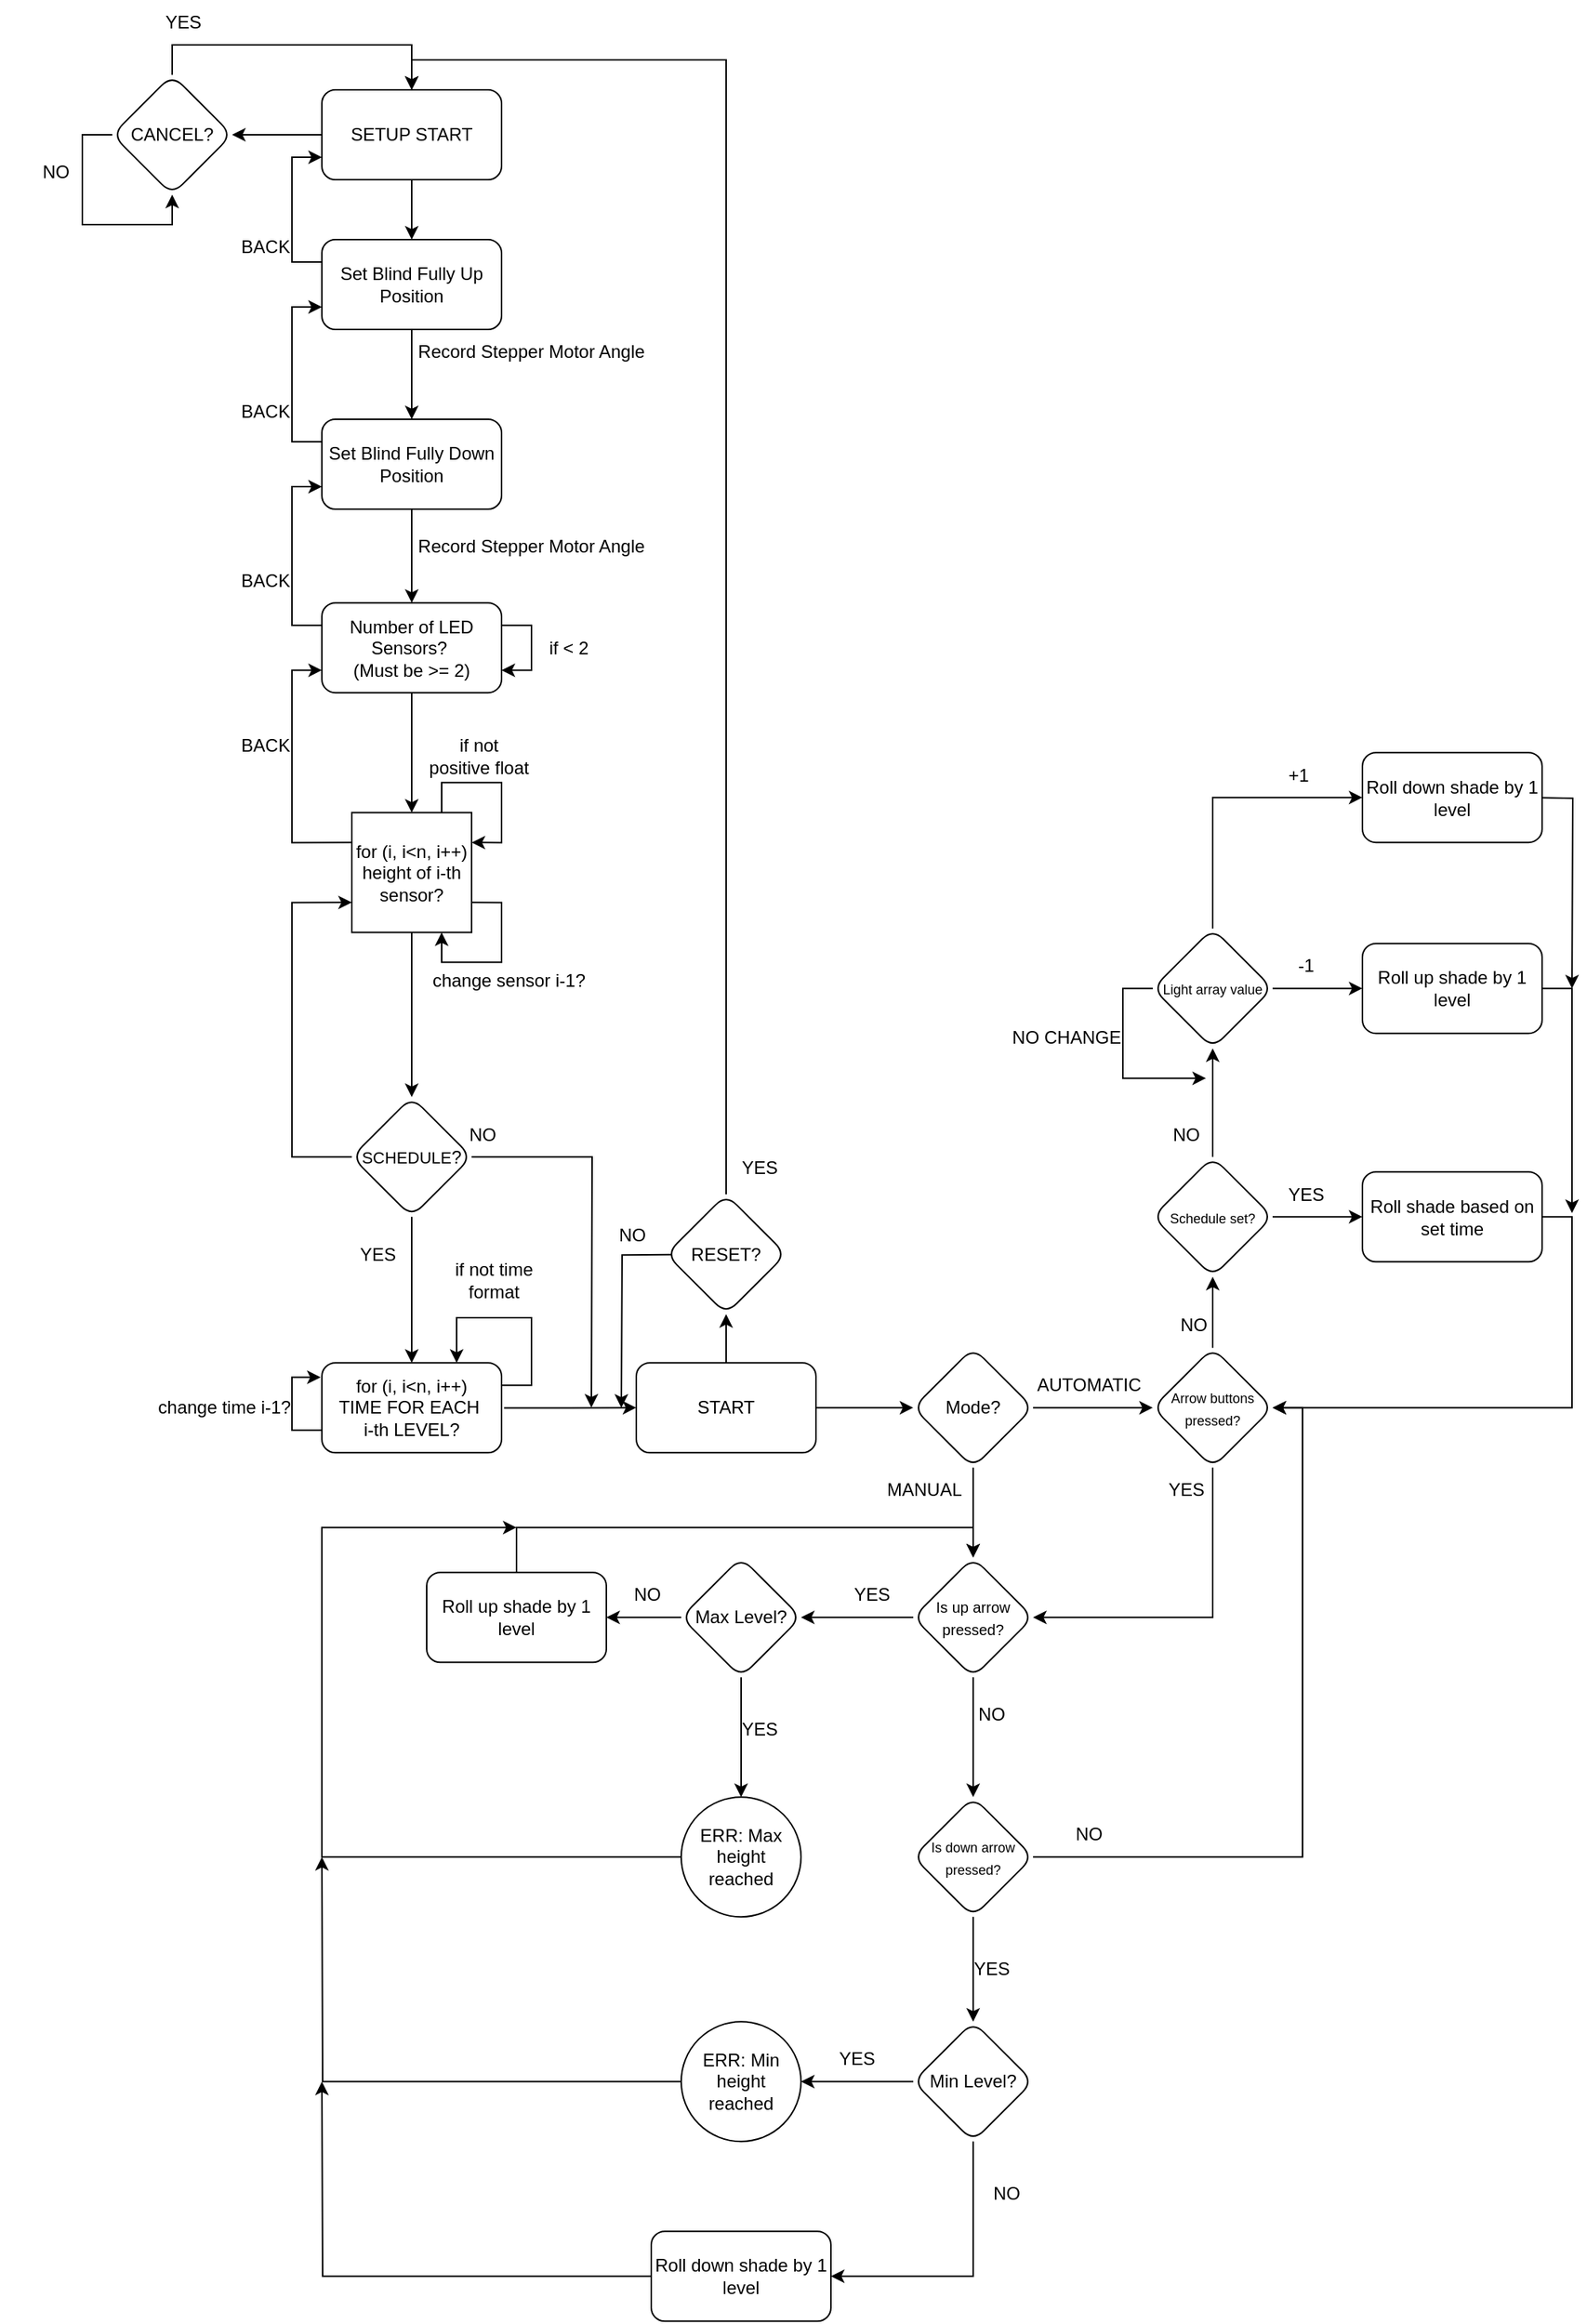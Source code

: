 <mxfile version="28.2.5">
  <diagram name="Page-1" id="s3qUfst04Xn6BXHx2fDA">
    <mxGraphModel dx="1600" dy="1020" grid="1" gridSize="10" guides="1" tooltips="1" connect="1" arrows="1" fold="1" page="1" pageScale="1" pageWidth="1169" pageHeight="1654" background="none" math="0" shadow="0">
      <root>
        <mxCell id="0" />
        <mxCell id="1" parent="0" />
        <mxCell id="XKMVD-KwKPAGE6R3IPx5-100" style="edgeStyle=orthogonalEdgeStyle;rounded=0;orthogonalLoop=1;jettySize=auto;html=1;exitX=0;exitY=0.5;exitDx=0;exitDy=0;entryX=1;entryY=0.5;entryDx=0;entryDy=0;" parent="1" source="kvbrF2QY3DVPnfHmgTct-3" target="XKMVD-KwKPAGE6R3IPx5-82" edge="1">
          <mxGeometry relative="1" as="geometry" />
        </mxCell>
        <mxCell id="8uAbhAx_YuU3k83pASCr-5" value="" style="edgeStyle=orthogonalEdgeStyle;rounded=0;orthogonalLoop=1;jettySize=auto;html=1;" edge="1" parent="1" source="kvbrF2QY3DVPnfHmgTct-3" target="8uAbhAx_YuU3k83pASCr-4">
          <mxGeometry relative="1" as="geometry" />
        </mxCell>
        <mxCell id="kvbrF2QY3DVPnfHmgTct-3" value="SETUP START" style="rounded=1;whiteSpace=wrap;html=1;" parent="1" vertex="1">
          <mxGeometry x="270" y="60" width="120" height="60" as="geometry" />
        </mxCell>
        <mxCell id="kvbrF2QY3DVPnfHmgTct-24" value="if not positive float" style="text;html=1;align=center;verticalAlign=middle;whiteSpace=wrap;rounded=0;" parent="1" vertex="1">
          <mxGeometry x="340" y="482.64" width="70" height="45" as="geometry" />
        </mxCell>
        <mxCell id="XKMVD-KwKPAGE6R3IPx5-8" value="" style="edgeStyle=orthogonalEdgeStyle;rounded=0;orthogonalLoop=1;jettySize=auto;html=1;" parent="1" source="XKMVD-KwKPAGE6R3IPx5-1" target="XKMVD-KwKPAGE6R3IPx5-7" edge="1">
          <mxGeometry relative="1" as="geometry" />
        </mxCell>
        <mxCell id="XKMVD-KwKPAGE6R3IPx5-95" value="" style="edgeStyle=orthogonalEdgeStyle;rounded=0;orthogonalLoop=1;jettySize=auto;html=1;" parent="1" source="XKMVD-KwKPAGE6R3IPx5-1" target="XKMVD-KwKPAGE6R3IPx5-94" edge="1">
          <mxGeometry relative="1" as="geometry" />
        </mxCell>
        <mxCell id="XKMVD-KwKPAGE6R3IPx5-1" value="START" style="whiteSpace=wrap;html=1;rounded=1;" parent="1" vertex="1">
          <mxGeometry x="480" y="910.11" width="120" height="60" as="geometry" />
        </mxCell>
        <mxCell id="XKMVD-KwKPAGE6R3IPx5-12" value="" style="edgeStyle=orthogonalEdgeStyle;rounded=0;orthogonalLoop=1;jettySize=auto;html=1;" parent="1" source="XKMVD-KwKPAGE6R3IPx5-7" target="XKMVD-KwKPAGE6R3IPx5-11" edge="1">
          <mxGeometry relative="1" as="geometry" />
        </mxCell>
        <mxCell id="XKMVD-KwKPAGE6R3IPx5-16" value="" style="edgeStyle=orthogonalEdgeStyle;rounded=0;orthogonalLoop=1;jettySize=auto;html=1;" parent="1" source="XKMVD-KwKPAGE6R3IPx5-7" target="XKMVD-KwKPAGE6R3IPx5-15" edge="1">
          <mxGeometry relative="1" as="geometry" />
        </mxCell>
        <mxCell id="XKMVD-KwKPAGE6R3IPx5-7" value="Mode?" style="rhombus;whiteSpace=wrap;html=1;rounded=1;" parent="1" vertex="1">
          <mxGeometry x="665" y="900.11" width="80" height="80" as="geometry" />
        </mxCell>
        <mxCell id="XKMVD-KwKPAGE6R3IPx5-32" value="" style="edgeStyle=orthogonalEdgeStyle;rounded=0;orthogonalLoop=1;jettySize=auto;html=1;" parent="1" source="XKMVD-KwKPAGE6R3IPx5-11" target="XKMVD-KwKPAGE6R3IPx5-31" edge="1">
          <mxGeometry relative="1" as="geometry" />
        </mxCell>
        <mxCell id="XKMVD-KwKPAGE6R3IPx5-41" style="edgeStyle=orthogonalEdgeStyle;rounded=0;orthogonalLoop=1;jettySize=auto;html=1;exitX=0;exitY=0.5;exitDx=0;exitDy=0;entryX=1;entryY=0.5;entryDx=0;entryDy=0;" parent="1" source="XKMVD-KwKPAGE6R3IPx5-11" target="XKMVD-KwKPAGE6R3IPx5-25" edge="1">
          <mxGeometry relative="1" as="geometry" />
        </mxCell>
        <mxCell id="XKMVD-KwKPAGE6R3IPx5-11" value="&lt;font style=&quot;font-size: 10px;&quot;&gt;Is up arrow pressed?&lt;/font&gt;" style="rhombus;whiteSpace=wrap;html=1;rounded=1;" parent="1" vertex="1">
          <mxGeometry x="665" y="1040.11" width="80" height="80" as="geometry" />
        </mxCell>
        <mxCell id="XKMVD-KwKPAGE6R3IPx5-14" value="MANUAL" style="text;html=1;align=center;verticalAlign=middle;whiteSpace=wrap;rounded=0;" parent="1" vertex="1">
          <mxGeometry x="635" y="980.11" width="75" height="30" as="geometry" />
        </mxCell>
        <mxCell id="XKMVD-KwKPAGE6R3IPx5-18" style="edgeStyle=orthogonalEdgeStyle;rounded=0;orthogonalLoop=1;jettySize=auto;html=1;exitX=0.5;exitY=1;exitDx=0;exitDy=0;entryX=1;entryY=0.5;entryDx=0;entryDy=0;" parent="1" source="XKMVD-KwKPAGE6R3IPx5-15" target="XKMVD-KwKPAGE6R3IPx5-11" edge="1">
          <mxGeometry relative="1" as="geometry" />
        </mxCell>
        <mxCell id="XKMVD-KwKPAGE6R3IPx5-127" value="" style="edgeStyle=orthogonalEdgeStyle;rounded=0;orthogonalLoop=1;jettySize=auto;html=1;" parent="1" source="XKMVD-KwKPAGE6R3IPx5-15" target="XKMVD-KwKPAGE6R3IPx5-126" edge="1">
          <mxGeometry relative="1" as="geometry" />
        </mxCell>
        <mxCell id="XKMVD-KwKPAGE6R3IPx5-15" value="&lt;font style=&quot;font-size: 9px;&quot;&gt;Arrow buttons pressed?&lt;/font&gt;" style="rhombus;whiteSpace=wrap;html=1;rounded=1;" parent="1" vertex="1">
          <mxGeometry x="825" y="900.11" width="80" height="80" as="geometry" />
        </mxCell>
        <mxCell id="XKMVD-KwKPAGE6R3IPx5-19" value="AUTOMATIC" style="text;html=1;align=center;verticalAlign=middle;whiteSpace=wrap;rounded=0;" parent="1" vertex="1">
          <mxGeometry x="745" y="910.11" width="75" height="30" as="geometry" />
        </mxCell>
        <mxCell id="XKMVD-KwKPAGE6R3IPx5-46" style="edgeStyle=orthogonalEdgeStyle;rounded=0;orthogonalLoop=1;jettySize=auto;html=1;exitX=0.5;exitY=0;exitDx=0;exitDy=0;entryX=0.5;entryY=0;entryDx=0;entryDy=0;" parent="1" source="XKMVD-KwKPAGE6R3IPx5-20" target="XKMVD-KwKPAGE6R3IPx5-11" edge="1">
          <mxGeometry relative="1" as="geometry">
            <mxPoint x="700" y="1020.11" as="targetPoint" />
            <Array as="points">
              <mxPoint x="400" y="1020.11" />
              <mxPoint x="705" y="1020.11" />
            </Array>
          </mxGeometry>
        </mxCell>
        <mxCell id="XKMVD-KwKPAGE6R3IPx5-20" value="Roll up shade by 1 level" style="whiteSpace=wrap;html=1;rounded=1;" parent="1" vertex="1">
          <mxGeometry x="340" y="1050.11" width="120" height="60" as="geometry" />
        </mxCell>
        <mxCell id="XKMVD-KwKPAGE6R3IPx5-39" value="" style="edgeStyle=orthogonalEdgeStyle;rounded=0;orthogonalLoop=1;jettySize=auto;html=1;" parent="1" source="XKMVD-KwKPAGE6R3IPx5-25" target="XKMVD-KwKPAGE6R3IPx5-38" edge="1">
          <mxGeometry relative="1" as="geometry" />
        </mxCell>
        <mxCell id="XKMVD-KwKPAGE6R3IPx5-42" style="edgeStyle=orthogonalEdgeStyle;rounded=0;orthogonalLoop=1;jettySize=auto;html=1;exitX=0;exitY=0.5;exitDx=0;exitDy=0;entryX=1;entryY=0.5;entryDx=0;entryDy=0;" parent="1" source="XKMVD-KwKPAGE6R3IPx5-25" target="XKMVD-KwKPAGE6R3IPx5-20" edge="1">
          <mxGeometry relative="1" as="geometry" />
        </mxCell>
        <mxCell id="XKMVD-KwKPAGE6R3IPx5-25" value="Max Level?" style="rhombus;whiteSpace=wrap;html=1;rounded=1;" parent="1" vertex="1">
          <mxGeometry x="510" y="1040.11" width="80" height="80" as="geometry" />
        </mxCell>
        <mxCell id="XKMVD-KwKPAGE6R3IPx5-28" value="YES" style="text;html=1;align=center;verticalAlign=middle;whiteSpace=wrap;rounded=0;" parent="1" vertex="1">
          <mxGeometry x="600" y="1050.11" width="75" height="30" as="geometry" />
        </mxCell>
        <mxCell id="XKMVD-KwKPAGE6R3IPx5-30" value="NO" style="text;html=1;align=center;verticalAlign=middle;whiteSpace=wrap;rounded=0;" parent="1" vertex="1">
          <mxGeometry x="450" y="1050.11" width="75" height="30" as="geometry" />
        </mxCell>
        <mxCell id="XKMVD-KwKPAGE6R3IPx5-36" value="" style="edgeStyle=orthogonalEdgeStyle;rounded=0;orthogonalLoop=1;jettySize=auto;html=1;" parent="1" source="XKMVD-KwKPAGE6R3IPx5-31" edge="1">
          <mxGeometry relative="1" as="geometry">
            <mxPoint x="705" y="1350.11" as="targetPoint" />
          </mxGeometry>
        </mxCell>
        <mxCell id="XKMVD-KwKPAGE6R3IPx5-66" style="edgeStyle=orthogonalEdgeStyle;rounded=0;orthogonalLoop=1;jettySize=auto;html=1;exitX=1;exitY=0.5;exitDx=0;exitDy=0;entryX=1;entryY=0.5;entryDx=0;entryDy=0;" parent="1" source="XKMVD-KwKPAGE6R3IPx5-31" target="XKMVD-KwKPAGE6R3IPx5-15" edge="1">
          <mxGeometry relative="1" as="geometry" />
        </mxCell>
        <mxCell id="XKMVD-KwKPAGE6R3IPx5-31" value="&lt;font style=&quot;font-size: 9px;&quot;&gt;Is down arrow pressed?&lt;/font&gt;" style="rhombus;whiteSpace=wrap;html=1;rounded=1;" parent="1" vertex="1">
          <mxGeometry x="665" y="1200.11" width="80" height="80" as="geometry" />
        </mxCell>
        <mxCell id="XKMVD-KwKPAGE6R3IPx5-33" value="NO" style="text;html=1;align=center;verticalAlign=middle;whiteSpace=wrap;rounded=0;" parent="1" vertex="1">
          <mxGeometry x="680" y="1130.11" width="75" height="30" as="geometry" />
        </mxCell>
        <mxCell id="XKMVD-KwKPAGE6R3IPx5-37" value="YES" style="text;html=1;align=center;verticalAlign=middle;whiteSpace=wrap;rounded=0;" parent="1" vertex="1">
          <mxGeometry x="680" y="1300.11" width="75" height="30" as="geometry" />
        </mxCell>
        <mxCell id="XKMVD-KwKPAGE6R3IPx5-45" style="edgeStyle=orthogonalEdgeStyle;rounded=0;orthogonalLoop=1;jettySize=auto;html=1;exitX=0;exitY=0.5;exitDx=0;exitDy=0;" parent="1" source="XKMVD-KwKPAGE6R3IPx5-38" edge="1">
          <mxGeometry relative="1" as="geometry">
            <mxPoint x="400" y="1020.11" as="targetPoint" />
            <Array as="points">
              <mxPoint x="270" y="1240.11" />
              <mxPoint x="270" y="1020.11" />
            </Array>
          </mxGeometry>
        </mxCell>
        <mxCell id="XKMVD-KwKPAGE6R3IPx5-38" value="ERR: Max height reached" style="ellipse;whiteSpace=wrap;html=1;rounded=1;" parent="1" vertex="1">
          <mxGeometry x="510" y="1200.11" width="80" height="80" as="geometry" />
        </mxCell>
        <mxCell id="XKMVD-KwKPAGE6R3IPx5-40" value="YES" style="text;html=1;align=center;verticalAlign=middle;whiteSpace=wrap;rounded=0;" parent="1" vertex="1">
          <mxGeometry x="525" y="1140.11" width="75" height="30" as="geometry" />
        </mxCell>
        <mxCell id="XKMVD-KwKPAGE6R3IPx5-51" style="edgeStyle=orthogonalEdgeStyle;rounded=0;orthogonalLoop=1;jettySize=auto;html=1;exitX=0;exitY=0.5;exitDx=0;exitDy=0;entryX=1;entryY=0.5;entryDx=0;entryDy=0;" parent="1" source="XKMVD-KwKPAGE6R3IPx5-47" target="XKMVD-KwKPAGE6R3IPx5-48" edge="1">
          <mxGeometry relative="1" as="geometry" />
        </mxCell>
        <mxCell id="XKMVD-KwKPAGE6R3IPx5-57" style="edgeStyle=orthogonalEdgeStyle;rounded=0;orthogonalLoop=1;jettySize=auto;html=1;exitX=0.5;exitY=1;exitDx=0;exitDy=0;entryX=1;entryY=0.5;entryDx=0;entryDy=0;" parent="1" source="XKMVD-KwKPAGE6R3IPx5-47" target="XKMVD-KwKPAGE6R3IPx5-56" edge="1">
          <mxGeometry relative="1" as="geometry" />
        </mxCell>
        <mxCell id="XKMVD-KwKPAGE6R3IPx5-47" value="Min Level?" style="rhombus;whiteSpace=wrap;html=1;rounded=1;" parent="1" vertex="1">
          <mxGeometry x="665" y="1350.11" width="80" height="80" as="geometry" />
        </mxCell>
        <mxCell id="XKMVD-KwKPAGE6R3IPx5-52" style="edgeStyle=orthogonalEdgeStyle;rounded=0;orthogonalLoop=1;jettySize=auto;html=1;" parent="1" source="XKMVD-KwKPAGE6R3IPx5-48" edge="1">
          <mxGeometry relative="1" as="geometry">
            <mxPoint x="270" y="1240.11" as="targetPoint" />
          </mxGeometry>
        </mxCell>
        <mxCell id="XKMVD-KwKPAGE6R3IPx5-48" value="ERR: Min height reached" style="ellipse;whiteSpace=wrap;html=1;rounded=1;" parent="1" vertex="1">
          <mxGeometry x="510" y="1350.11" width="80" height="80" as="geometry" />
        </mxCell>
        <mxCell id="XKMVD-KwKPAGE6R3IPx5-49" value="YES" style="text;html=1;align=center;verticalAlign=middle;whiteSpace=wrap;rounded=0;" parent="1" vertex="1">
          <mxGeometry x="590" y="1360.11" width="75" height="30" as="geometry" />
        </mxCell>
        <mxCell id="XKMVD-KwKPAGE6R3IPx5-53" value="YES" style="text;html=1;align=center;verticalAlign=middle;whiteSpace=wrap;rounded=0;" parent="1" vertex="1">
          <mxGeometry x="810" y="980.11" width="75" height="30" as="geometry" />
        </mxCell>
        <mxCell id="XKMVD-KwKPAGE6R3IPx5-55" value="NO" style="text;html=1;align=center;verticalAlign=middle;whiteSpace=wrap;rounded=0;" parent="1" vertex="1">
          <mxGeometry x="745" y="1210.11" width="75" height="30" as="geometry" />
        </mxCell>
        <mxCell id="XKMVD-KwKPAGE6R3IPx5-59" style="edgeStyle=orthogonalEdgeStyle;rounded=0;orthogonalLoop=1;jettySize=auto;html=1;exitX=0;exitY=0.5;exitDx=0;exitDy=0;" parent="1" source="XKMVD-KwKPAGE6R3IPx5-56" edge="1">
          <mxGeometry relative="1" as="geometry">
            <mxPoint x="270" y="1390.11" as="targetPoint" />
          </mxGeometry>
        </mxCell>
        <mxCell id="XKMVD-KwKPAGE6R3IPx5-56" value="Roll down shade by 1 level" style="whiteSpace=wrap;html=1;rounded=1;" parent="1" vertex="1">
          <mxGeometry x="490" y="1490.11" width="120" height="60" as="geometry" />
        </mxCell>
        <mxCell id="XKMVD-KwKPAGE6R3IPx5-58" value="NO" style="text;html=1;align=center;verticalAlign=middle;whiteSpace=wrap;rounded=0;" parent="1" vertex="1">
          <mxGeometry x="690" y="1450.11" width="75" height="30" as="geometry" />
        </mxCell>
        <mxCell id="XKMVD-KwKPAGE6R3IPx5-70" style="edgeStyle=orthogonalEdgeStyle;rounded=0;orthogonalLoop=1;jettySize=auto;html=1;exitX=0;exitY=0.5;exitDx=0;exitDy=0;" parent="1" source="XKMVD-KwKPAGE6R3IPx5-67" edge="1">
          <mxGeometry relative="1" as="geometry">
            <mxPoint x="860" y="720.08" as="targetPoint" />
          </mxGeometry>
        </mxCell>
        <mxCell id="XKMVD-KwKPAGE6R3IPx5-122" value="" style="edgeStyle=orthogonalEdgeStyle;rounded=0;orthogonalLoop=1;jettySize=auto;html=1;" parent="1" source="XKMVD-KwKPAGE6R3IPx5-67" target="XKMVD-KwKPAGE6R3IPx5-121" edge="1">
          <mxGeometry relative="1" as="geometry" />
        </mxCell>
        <mxCell id="XKMVD-KwKPAGE6R3IPx5-138" style="edgeStyle=orthogonalEdgeStyle;rounded=0;orthogonalLoop=1;jettySize=auto;html=1;exitX=0.5;exitY=0;exitDx=0;exitDy=0;entryX=0;entryY=0.5;entryDx=0;entryDy=0;" parent="1" source="XKMVD-KwKPAGE6R3IPx5-67" target="XKMVD-KwKPAGE6R3IPx5-124" edge="1">
          <mxGeometry relative="1" as="geometry" />
        </mxCell>
        <mxCell id="XKMVD-KwKPAGE6R3IPx5-67" value="&lt;font style=&quot;font-size: 9px;&quot;&gt;Light array value&lt;/font&gt;" style="rhombus;whiteSpace=wrap;html=1;rounded=1;" parent="1" vertex="1">
          <mxGeometry x="825" y="620.08" width="80" height="80" as="geometry" />
        </mxCell>
        <mxCell id="XKMVD-KwKPAGE6R3IPx5-69" value="NO" style="text;html=1;align=center;verticalAlign=middle;whiteSpace=wrap;rounded=0;" parent="1" vertex="1">
          <mxGeometry x="815" y="870.11" width="75" height="30" as="geometry" />
        </mxCell>
        <mxCell id="XKMVD-KwKPAGE6R3IPx5-71" value="NO CHANGE" style="text;html=1;align=center;verticalAlign=middle;whiteSpace=wrap;rounded=0;" parent="1" vertex="1">
          <mxGeometry x="730" y="677.58" width="75" height="30" as="geometry" />
        </mxCell>
        <mxCell id="8uAbhAx_YuU3k83pASCr-1" style="edgeStyle=orthogonalEdgeStyle;rounded=0;orthogonalLoop=1;jettySize=auto;html=1;exitX=0.5;exitY=0;exitDx=0;exitDy=0;entryX=0.5;entryY=0;entryDx=0;entryDy=0;" edge="1" parent="1" source="XKMVD-KwKPAGE6R3IPx5-82" target="kvbrF2QY3DVPnfHmgTct-3">
          <mxGeometry relative="1" as="geometry" />
        </mxCell>
        <mxCell id="XKMVD-KwKPAGE6R3IPx5-82" value="CANCEL?" style="rhombus;whiteSpace=wrap;html=1;rounded=1;" parent="1" vertex="1">
          <mxGeometry x="130" y="50" width="80" height="80" as="geometry" />
        </mxCell>
        <mxCell id="XKMVD-KwKPAGE6R3IPx5-88" value="YES" style="text;html=1;align=center;verticalAlign=middle;whiteSpace=wrap;rounded=0;" parent="1" vertex="1">
          <mxGeometry x="140" width="75" height="30" as="geometry" />
        </mxCell>
        <mxCell id="XKMVD-KwKPAGE6R3IPx5-90" value="NO" style="text;html=1;align=center;verticalAlign=middle;whiteSpace=wrap;rounded=0;" parent="1" vertex="1">
          <mxGeometry x="55" y="100" width="75" height="30" as="geometry" />
        </mxCell>
        <mxCell id="8uAbhAx_YuU3k83pASCr-48" style="edgeStyle=orthogonalEdgeStyle;rounded=0;orthogonalLoop=1;jettySize=auto;html=1;exitX=1;exitY=0.5;exitDx=0;exitDy=0;" edge="1" parent="1" source="XKMVD-KwKPAGE6R3IPx5-91">
          <mxGeometry relative="1" as="geometry">
            <mxPoint x="450.0" y="940" as="targetPoint" />
          </mxGeometry>
        </mxCell>
        <mxCell id="8uAbhAx_YuU3k83pASCr-49" value="" style="edgeStyle=orthogonalEdgeStyle;rounded=0;orthogonalLoop=1;jettySize=auto;html=1;" edge="1" parent="1" source="XKMVD-KwKPAGE6R3IPx5-91" target="XKMVD-KwKPAGE6R3IPx5-115">
          <mxGeometry relative="1" as="geometry" />
        </mxCell>
        <mxCell id="8uAbhAx_YuU3k83pASCr-56" style="edgeStyle=orthogonalEdgeStyle;rounded=0;orthogonalLoop=1;jettySize=auto;html=1;exitX=0;exitY=0.5;exitDx=0;exitDy=0;entryX=0;entryY=0.75;entryDx=0;entryDy=0;" edge="1" parent="1" source="XKMVD-KwKPAGE6R3IPx5-91" target="8uAbhAx_YuU3k83pASCr-28">
          <mxGeometry relative="1" as="geometry">
            <Array as="points">
              <mxPoint x="250" y="773" />
              <mxPoint x="250" y="603" />
            </Array>
          </mxGeometry>
        </mxCell>
        <mxCell id="XKMVD-KwKPAGE6R3IPx5-91" value="&lt;font style=&quot;font-size: 11px;&quot;&gt;SCHEDULE&lt;/font&gt;?" style="rhombus;whiteSpace=wrap;html=1;rounded=1;" parent="1" vertex="1">
          <mxGeometry x="290" y="732.61" width="80" height="80" as="geometry" />
        </mxCell>
        <mxCell id="XKMVD-KwKPAGE6R3IPx5-96" style="edgeStyle=orthogonalEdgeStyle;rounded=0;orthogonalLoop=1;jettySize=auto;html=1;exitX=0;exitY=0.5;exitDx=0;exitDy=0;" parent="1" edge="1">
          <mxGeometry relative="1" as="geometry">
            <mxPoint x="470" y="940.11" as="targetPoint" />
            <mxPoint x="530" y="837.61" as="sourcePoint" />
          </mxGeometry>
        </mxCell>
        <mxCell id="XKMVD-KwKPAGE6R3IPx5-99" style="edgeStyle=orthogonalEdgeStyle;rounded=0;orthogonalLoop=1;jettySize=auto;html=1;exitX=0.5;exitY=0;exitDx=0;exitDy=0;entryX=0.5;entryY=0;entryDx=0;entryDy=0;" parent="1" source="XKMVD-KwKPAGE6R3IPx5-94" target="kvbrF2QY3DVPnfHmgTct-3" edge="1">
          <mxGeometry relative="1" as="geometry" />
        </mxCell>
        <mxCell id="XKMVD-KwKPAGE6R3IPx5-94" value="RESET?" style="rhombus;whiteSpace=wrap;html=1;rounded=1;" parent="1" vertex="1">
          <mxGeometry x="500" y="797.61" width="80" height="80" as="geometry" />
        </mxCell>
        <mxCell id="XKMVD-KwKPAGE6R3IPx5-97" value="NO" style="text;html=1;align=center;verticalAlign=middle;whiteSpace=wrap;rounded=0;" parent="1" vertex="1">
          <mxGeometry x="440" y="810.11" width="75" height="30" as="geometry" />
        </mxCell>
        <mxCell id="XKMVD-KwKPAGE6R3IPx5-98" value="YES" style="text;html=1;align=center;verticalAlign=middle;whiteSpace=wrap;rounded=0;" parent="1" vertex="1">
          <mxGeometry x="525" y="765.11" width="75" height="30" as="geometry" />
        </mxCell>
        <mxCell id="XKMVD-KwKPAGE6R3IPx5-112" value="BACK" style="text;html=1;align=center;verticalAlign=middle;whiteSpace=wrap;rounded=0;" parent="1" vertex="1">
          <mxGeometry x="195" y="150" width="75" height="30" as="geometry" />
        </mxCell>
        <mxCell id="XKMVD-KwKPAGE6R3IPx5-114" value="NO" style="text;html=1;align=center;verticalAlign=middle;whiteSpace=wrap;rounded=0;" parent="1" vertex="1">
          <mxGeometry x="340" y="742.61" width="75" height="30" as="geometry" />
        </mxCell>
        <mxCell id="XKMVD-KwKPAGE6R3IPx5-118" style="edgeStyle=orthogonalEdgeStyle;rounded=0;orthogonalLoop=1;jettySize=auto;html=1;exitX=1.014;exitY=0.502;exitDx=0;exitDy=0;exitPerimeter=0;entryX=0;entryY=0.5;entryDx=0;entryDy=0;" parent="1" source="XKMVD-KwKPAGE6R3IPx5-115" edge="1" target="XKMVD-KwKPAGE6R3IPx5-1">
          <mxGeometry relative="1" as="geometry">
            <mxPoint x="425" y="940.11" as="targetPoint" />
            <mxPoint x="395" y="940.11" as="sourcePoint" />
          </mxGeometry>
        </mxCell>
        <mxCell id="XKMVD-KwKPAGE6R3IPx5-119" style="edgeStyle=orthogonalEdgeStyle;rounded=0;orthogonalLoop=1;jettySize=auto;html=1;exitX=0;exitY=0.75;exitDx=0;exitDy=0;entryX=-0.007;entryY=0.161;entryDx=0;entryDy=0;entryPerimeter=0;" parent="1" source="XKMVD-KwKPAGE6R3IPx5-115" target="XKMVD-KwKPAGE6R3IPx5-115" edge="1">
          <mxGeometry relative="1" as="geometry">
            <mxPoint x="260" y="910.11" as="targetPoint" />
            <Array as="points">
              <mxPoint x="250" y="955.11" />
              <mxPoint x="250" y="920.11" />
            </Array>
          </mxGeometry>
        </mxCell>
        <mxCell id="XKMVD-KwKPAGE6R3IPx5-115" value="&lt;div&gt;for (i, i&amp;lt;n, i++)&lt;/div&gt;TIME FOR EACH&amp;nbsp;&lt;div&gt;i-th LEVEL?&lt;/div&gt;" style="whiteSpace=wrap;html=1;rounded=1;" parent="1" vertex="1">
          <mxGeometry x="270" y="910.11" width="120" height="60" as="geometry" />
        </mxCell>
        <mxCell id="XKMVD-KwKPAGE6R3IPx5-136" style="edgeStyle=orthogonalEdgeStyle;rounded=0;orthogonalLoop=1;jettySize=auto;html=1;exitX=1;exitY=0.5;exitDx=0;exitDy=0;" parent="1" source="XKMVD-KwKPAGE6R3IPx5-121" edge="1">
          <mxGeometry relative="1" as="geometry">
            <mxPoint x="1105" y="810.11" as="targetPoint" />
            <mxPoint x="1090" y="660.08" as="sourcePoint" />
            <Array as="points">
              <mxPoint x="1105" y="660.11" />
            </Array>
          </mxGeometry>
        </mxCell>
        <mxCell id="XKMVD-KwKPAGE6R3IPx5-121" value="Roll up shade by 1 level" style="whiteSpace=wrap;html=1;rounded=1;" parent="1" vertex="1">
          <mxGeometry x="965" y="630.08" width="120" height="60" as="geometry" />
        </mxCell>
        <mxCell id="XKMVD-KwKPAGE6R3IPx5-123" value="-1" style="text;html=1;align=center;verticalAlign=middle;whiteSpace=wrap;rounded=0;" parent="1" vertex="1">
          <mxGeometry x="890" y="630.08" width="75" height="30" as="geometry" />
        </mxCell>
        <mxCell id="XKMVD-KwKPAGE6R3IPx5-137" style="edgeStyle=orthogonalEdgeStyle;rounded=0;orthogonalLoop=1;jettySize=auto;html=1;exitX=1;exitY=0.5;exitDx=0;exitDy=0;" parent="1" edge="1">
          <mxGeometry relative="1" as="geometry">
            <mxPoint x="1105" y="660.11" as="targetPoint" />
            <mxPoint x="1080" y="532.58" as="sourcePoint" />
          </mxGeometry>
        </mxCell>
        <mxCell id="XKMVD-KwKPAGE6R3IPx5-124" value="Roll down shade by 1 level" style="whiteSpace=wrap;html=1;rounded=1;" parent="1" vertex="1">
          <mxGeometry x="965" y="502.58" width="120" height="60" as="geometry" />
        </mxCell>
        <mxCell id="XKMVD-KwKPAGE6R3IPx5-128" value="" style="edgeStyle=orthogonalEdgeStyle;rounded=0;orthogonalLoop=1;jettySize=auto;html=1;entryX=0.5;entryY=1;entryDx=0;entryDy=0;" parent="1" source="XKMVD-KwKPAGE6R3IPx5-126" target="XKMVD-KwKPAGE6R3IPx5-67" edge="1">
          <mxGeometry relative="1" as="geometry" />
        </mxCell>
        <mxCell id="XKMVD-KwKPAGE6R3IPx5-131" value="" style="edgeStyle=orthogonalEdgeStyle;rounded=0;orthogonalLoop=1;jettySize=auto;html=1;" parent="1" source="XKMVD-KwKPAGE6R3IPx5-126" target="XKMVD-KwKPAGE6R3IPx5-130" edge="1">
          <mxGeometry relative="1" as="geometry" />
        </mxCell>
        <mxCell id="XKMVD-KwKPAGE6R3IPx5-126" value="&lt;font style=&quot;font-size: 9px;&quot;&gt;Schedule set?&lt;/font&gt;" style="rhombus;whiteSpace=wrap;html=1;rounded=1;" parent="1" vertex="1">
          <mxGeometry x="825" y="772.61" width="80" height="80" as="geometry" />
        </mxCell>
        <mxCell id="XKMVD-KwKPAGE6R3IPx5-129" value="NO" style="text;html=1;align=center;verticalAlign=middle;whiteSpace=wrap;rounded=0;" parent="1" vertex="1">
          <mxGeometry x="810" y="742.61" width="75" height="30" as="geometry" />
        </mxCell>
        <mxCell id="XKMVD-KwKPAGE6R3IPx5-133" style="edgeStyle=orthogonalEdgeStyle;rounded=0;orthogonalLoop=1;jettySize=auto;html=1;exitX=1;exitY=0.5;exitDx=0;exitDy=0;entryX=1;entryY=0.5;entryDx=0;entryDy=0;" parent="1" source="XKMVD-KwKPAGE6R3IPx5-130" target="XKMVD-KwKPAGE6R3IPx5-15" edge="1">
          <mxGeometry relative="1" as="geometry">
            <mxPoint x="910" y="940.11" as="targetPoint" />
            <Array as="points">
              <mxPoint x="1105" y="813.11" />
              <mxPoint x="1105" y="940.11" />
            </Array>
          </mxGeometry>
        </mxCell>
        <mxCell id="XKMVD-KwKPAGE6R3IPx5-130" value="Roll shade based on set time" style="whiteSpace=wrap;html=1;rounded=1;" parent="1" vertex="1">
          <mxGeometry x="965" y="782.61" width="120" height="60" as="geometry" />
        </mxCell>
        <mxCell id="XKMVD-KwKPAGE6R3IPx5-132" value="YES" style="text;html=1;align=center;verticalAlign=middle;whiteSpace=wrap;rounded=0;" parent="1" vertex="1">
          <mxGeometry x="890" y="782.61" width="75" height="30" as="geometry" />
        </mxCell>
        <mxCell id="XKMVD-KwKPAGE6R3IPx5-139" value="+1" style="text;html=1;align=center;verticalAlign=middle;whiteSpace=wrap;rounded=0;" parent="1" vertex="1">
          <mxGeometry x="885" y="502.58" width="75" height="30" as="geometry" />
        </mxCell>
        <mxCell id="8uAbhAx_YuU3k83pASCr-3" style="edgeStyle=orthogonalEdgeStyle;rounded=0;orthogonalLoop=1;jettySize=auto;html=1;exitX=0;exitY=0.5;exitDx=0;exitDy=0;entryX=0.5;entryY=1;entryDx=0;entryDy=0;" edge="1" parent="1" source="XKMVD-KwKPAGE6R3IPx5-82" target="XKMVD-KwKPAGE6R3IPx5-82">
          <mxGeometry relative="1" as="geometry" />
        </mxCell>
        <mxCell id="8uAbhAx_YuU3k83pASCr-6" style="edgeStyle=orthogonalEdgeStyle;rounded=0;orthogonalLoop=1;jettySize=auto;html=1;exitX=0;exitY=0.25;exitDx=0;exitDy=0;entryX=0;entryY=0.75;entryDx=0;entryDy=0;" edge="1" parent="1" source="8uAbhAx_YuU3k83pASCr-4" target="kvbrF2QY3DVPnfHmgTct-3">
          <mxGeometry relative="1" as="geometry" />
        </mxCell>
        <mxCell id="8uAbhAx_YuU3k83pASCr-8" value="" style="edgeStyle=orthogonalEdgeStyle;rounded=0;orthogonalLoop=1;jettySize=auto;html=1;" edge="1" parent="1" source="8uAbhAx_YuU3k83pASCr-4" target="8uAbhAx_YuU3k83pASCr-7">
          <mxGeometry relative="1" as="geometry" />
        </mxCell>
        <mxCell id="8uAbhAx_YuU3k83pASCr-4" value="Set Blind Fully Up Position" style="rounded=1;whiteSpace=wrap;html=1;" vertex="1" parent="1">
          <mxGeometry x="270" y="160" width="120" height="60" as="geometry" />
        </mxCell>
        <mxCell id="8uAbhAx_YuU3k83pASCr-10" style="edgeStyle=orthogonalEdgeStyle;rounded=0;orthogonalLoop=1;jettySize=auto;html=1;exitX=0;exitY=0.25;exitDx=0;exitDy=0;entryX=0;entryY=0.75;entryDx=0;entryDy=0;" edge="1" parent="1" source="8uAbhAx_YuU3k83pASCr-7" target="8uAbhAx_YuU3k83pASCr-4">
          <mxGeometry relative="1" as="geometry" />
        </mxCell>
        <mxCell id="8uAbhAx_YuU3k83pASCr-13" value="" style="edgeStyle=orthogonalEdgeStyle;rounded=0;orthogonalLoop=1;jettySize=auto;html=1;" edge="1" parent="1" source="8uAbhAx_YuU3k83pASCr-7" target="8uAbhAx_YuU3k83pASCr-12">
          <mxGeometry relative="1" as="geometry" />
        </mxCell>
        <mxCell id="8uAbhAx_YuU3k83pASCr-7" value="Set Blind Fully Down Position" style="rounded=1;whiteSpace=wrap;html=1;" vertex="1" parent="1">
          <mxGeometry x="270" y="280" width="120" height="60" as="geometry" />
        </mxCell>
        <mxCell id="8uAbhAx_YuU3k83pASCr-9" value="Record Stepper Motor Angle" style="text;html=1;align=center;verticalAlign=middle;whiteSpace=wrap;rounded=0;" vertex="1" parent="1">
          <mxGeometry x="330" y="220" width="160" height="30" as="geometry" />
        </mxCell>
        <mxCell id="8uAbhAx_YuU3k83pASCr-11" value="BACK" style="text;html=1;align=center;verticalAlign=middle;whiteSpace=wrap;rounded=0;" vertex="1" parent="1">
          <mxGeometry x="195" y="260" width="75" height="30" as="geometry" />
        </mxCell>
        <mxCell id="8uAbhAx_YuU3k83pASCr-15" style="edgeStyle=orthogonalEdgeStyle;rounded=0;orthogonalLoop=1;jettySize=auto;html=1;exitX=0;exitY=0.25;exitDx=0;exitDy=0;entryX=0;entryY=0.75;entryDx=0;entryDy=0;" edge="1" parent="1" source="8uAbhAx_YuU3k83pASCr-12" target="8uAbhAx_YuU3k83pASCr-7">
          <mxGeometry relative="1" as="geometry" />
        </mxCell>
        <mxCell id="8uAbhAx_YuU3k83pASCr-22" value="" style="edgeStyle=orthogonalEdgeStyle;rounded=0;orthogonalLoop=1;jettySize=auto;html=1;entryX=0.5;entryY=0;entryDx=0;entryDy=0;" edge="1" parent="1" source="8uAbhAx_YuU3k83pASCr-12" target="8uAbhAx_YuU3k83pASCr-28">
          <mxGeometry relative="1" as="geometry">
            <mxPoint x="330.023" y="482.603" as="targetPoint" />
          </mxGeometry>
        </mxCell>
        <mxCell id="8uAbhAx_YuU3k83pASCr-12" value="Number of LED Sensors?&amp;nbsp;&lt;div&gt;(Must be &amp;gt;= 2)&lt;/div&gt;" style="rounded=1;whiteSpace=wrap;html=1;" vertex="1" parent="1">
          <mxGeometry x="270" y="402.58" width="120" height="60" as="geometry" />
        </mxCell>
        <mxCell id="8uAbhAx_YuU3k83pASCr-14" value="Record Stepper Motor Angle" style="text;html=1;align=center;verticalAlign=middle;whiteSpace=wrap;rounded=0;" vertex="1" parent="1">
          <mxGeometry x="330" y="350" width="160" height="30" as="geometry" />
        </mxCell>
        <mxCell id="8uAbhAx_YuU3k83pASCr-16" value="BACK" style="text;html=1;align=center;verticalAlign=middle;whiteSpace=wrap;rounded=0;" vertex="1" parent="1">
          <mxGeometry x="195" y="372.58" width="75" height="30" as="geometry" />
        </mxCell>
        <mxCell id="8uAbhAx_YuU3k83pASCr-17" style="edgeStyle=orthogonalEdgeStyle;rounded=0;orthogonalLoop=1;jettySize=auto;html=1;exitX=1;exitY=0.25;exitDx=0;exitDy=0;entryX=1;entryY=0.75;entryDx=0;entryDy=0;" edge="1" parent="1" source="8uAbhAx_YuU3k83pASCr-12" target="8uAbhAx_YuU3k83pASCr-12">
          <mxGeometry relative="1" as="geometry">
            <mxPoint x="430" y="432.58" as="sourcePoint" />
            <mxPoint x="390" y="442.58" as="targetPoint" />
            <Array as="points">
              <mxPoint x="410" y="417.58" />
              <mxPoint x="410" y="447.58" />
            </Array>
          </mxGeometry>
        </mxCell>
        <mxCell id="8uAbhAx_YuU3k83pASCr-18" value="if &amp;lt; 2" style="text;html=1;align=center;verticalAlign=middle;whiteSpace=wrap;rounded=0;" vertex="1" parent="1">
          <mxGeometry x="400" y="410.08" width="70" height="45" as="geometry" />
        </mxCell>
        <mxCell id="8uAbhAx_YuU3k83pASCr-26" value="BACK" style="text;html=1;align=center;verticalAlign=middle;whiteSpace=wrap;rounded=0;" vertex="1" parent="1">
          <mxGeometry x="195" y="482.64" width="75" height="30" as="geometry" />
        </mxCell>
        <mxCell id="8uAbhAx_YuU3k83pASCr-32" style="edgeStyle=orthogonalEdgeStyle;rounded=0;orthogonalLoop=1;jettySize=auto;html=1;exitX=0;exitY=0.25;exitDx=0;exitDy=0;entryX=0;entryY=0.75;entryDx=0;entryDy=0;" edge="1" parent="1" source="8uAbhAx_YuU3k83pASCr-28" target="8uAbhAx_YuU3k83pASCr-12">
          <mxGeometry relative="1" as="geometry" />
        </mxCell>
        <mxCell id="8uAbhAx_YuU3k83pASCr-38" style="edgeStyle=orthogonalEdgeStyle;rounded=0;orthogonalLoop=1;jettySize=auto;html=1;exitX=0.5;exitY=1;exitDx=0;exitDy=0;entryX=0.5;entryY=0;entryDx=0;entryDy=0;" edge="1" parent="1" source="8uAbhAx_YuU3k83pASCr-28" target="XKMVD-KwKPAGE6R3IPx5-91">
          <mxGeometry relative="1" as="geometry" />
        </mxCell>
        <mxCell id="8uAbhAx_YuU3k83pASCr-28" value="for (i, i&amp;lt;n, i++)&lt;div&gt;height of i-th sensor?&lt;/div&gt;" style="whiteSpace=wrap;html=1;aspect=fixed;" vertex="1" parent="1">
          <mxGeometry x="290" y="542.68" width="80" height="80" as="geometry" />
        </mxCell>
        <mxCell id="8uAbhAx_YuU3k83pASCr-35" value="change sensor i-1?" style="text;html=1;align=center;verticalAlign=middle;whiteSpace=wrap;rounded=0;" vertex="1" parent="1">
          <mxGeometry x="340" y="632.58" width="110" height="45" as="geometry" />
        </mxCell>
        <mxCell id="8uAbhAx_YuU3k83pASCr-45" style="edgeStyle=orthogonalEdgeStyle;rounded=0;orthogonalLoop=1;jettySize=auto;html=1;exitX=0.75;exitY=0;exitDx=0;exitDy=0;entryX=1;entryY=0.25;entryDx=0;entryDy=0;" edge="1" parent="1" source="8uAbhAx_YuU3k83pASCr-28" target="8uAbhAx_YuU3k83pASCr-28">
          <mxGeometry relative="1" as="geometry">
            <Array as="points">
              <mxPoint x="350" y="522.58" />
              <mxPoint x="390" y="522.58" />
              <mxPoint x="390" y="562.58" />
            </Array>
          </mxGeometry>
        </mxCell>
        <mxCell id="8uAbhAx_YuU3k83pASCr-50" value="YES" style="text;html=1;align=center;verticalAlign=middle;whiteSpace=wrap;rounded=0;" vertex="1" parent="1">
          <mxGeometry x="270" y="822.61" width="75" height="30" as="geometry" />
        </mxCell>
        <mxCell id="8uAbhAx_YuU3k83pASCr-54" style="edgeStyle=orthogonalEdgeStyle;rounded=0;orthogonalLoop=1;jettySize=auto;html=1;exitX=1;exitY=0.75;exitDx=0;exitDy=0;entryX=0.75;entryY=1;entryDx=0;entryDy=0;" edge="1" parent="1" source="8uAbhAx_YuU3k83pASCr-28" target="8uAbhAx_YuU3k83pASCr-28">
          <mxGeometry relative="1" as="geometry">
            <Array as="points">
              <mxPoint x="390" y="602.58" />
              <mxPoint x="390" y="642.58" />
              <mxPoint x="350" y="642.58" />
            </Array>
          </mxGeometry>
        </mxCell>
        <mxCell id="8uAbhAx_YuU3k83pASCr-57" style="edgeStyle=orthogonalEdgeStyle;rounded=0;orthogonalLoop=1;jettySize=auto;html=1;exitX=1;exitY=0.25;exitDx=0;exitDy=0;entryX=0.75;entryY=0;entryDx=0;entryDy=0;" edge="1" parent="1" source="XKMVD-KwKPAGE6R3IPx5-115" target="XKMVD-KwKPAGE6R3IPx5-115">
          <mxGeometry relative="1" as="geometry">
            <Array as="points">
              <mxPoint x="410" y="925" />
              <mxPoint x="410" y="880" />
              <mxPoint x="360" y="880" />
            </Array>
          </mxGeometry>
        </mxCell>
        <mxCell id="8uAbhAx_YuU3k83pASCr-58" value="if not time format" style="text;html=1;align=center;verticalAlign=middle;whiteSpace=wrap;rounded=0;" vertex="1" parent="1">
          <mxGeometry x="350" y="832.61" width="70" height="45" as="geometry" />
        </mxCell>
        <mxCell id="8uAbhAx_YuU3k83pASCr-59" value="change time i-1?" style="text;html=1;align=center;verticalAlign=middle;whiteSpace=wrap;rounded=0;" vertex="1" parent="1">
          <mxGeometry x="150" y="917.61" width="110" height="45" as="geometry" />
        </mxCell>
      </root>
    </mxGraphModel>
  </diagram>
</mxfile>
